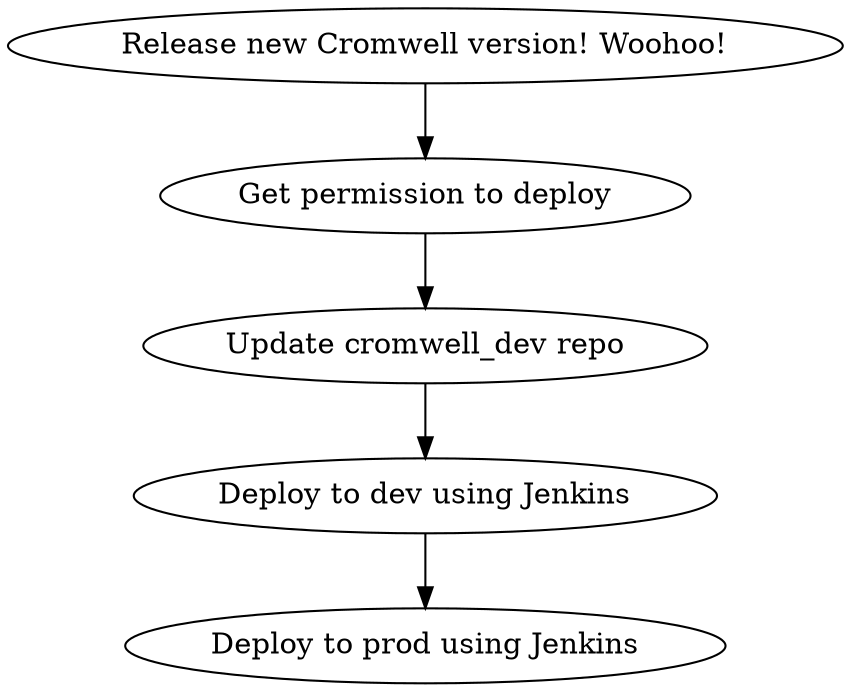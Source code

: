 digraph {

  # Nodes

  release_cromwell [shape=oval label="Release new Cromwell version! Woohoo!"];
  get_permission [shape=oval label="Get permission to deploy"];
  update_cromwell_dev [shape=oval label="Update cromwell_dev repo"];
  jenkins_deploy_dev [shape=oval label="Deploy to dev using Jenkins"];
  jenkins_deploy_prod [shape=oval label="Deploy to prod using Jenkins"];

  # Edges

  release_cromwell -> get_permission
  get_permission -> update_cromwell_dev
  update_cromwell_dev -> jenkins_deploy_dev
  jenkins_deploy_dev -> jenkins_deploy_prod

}
